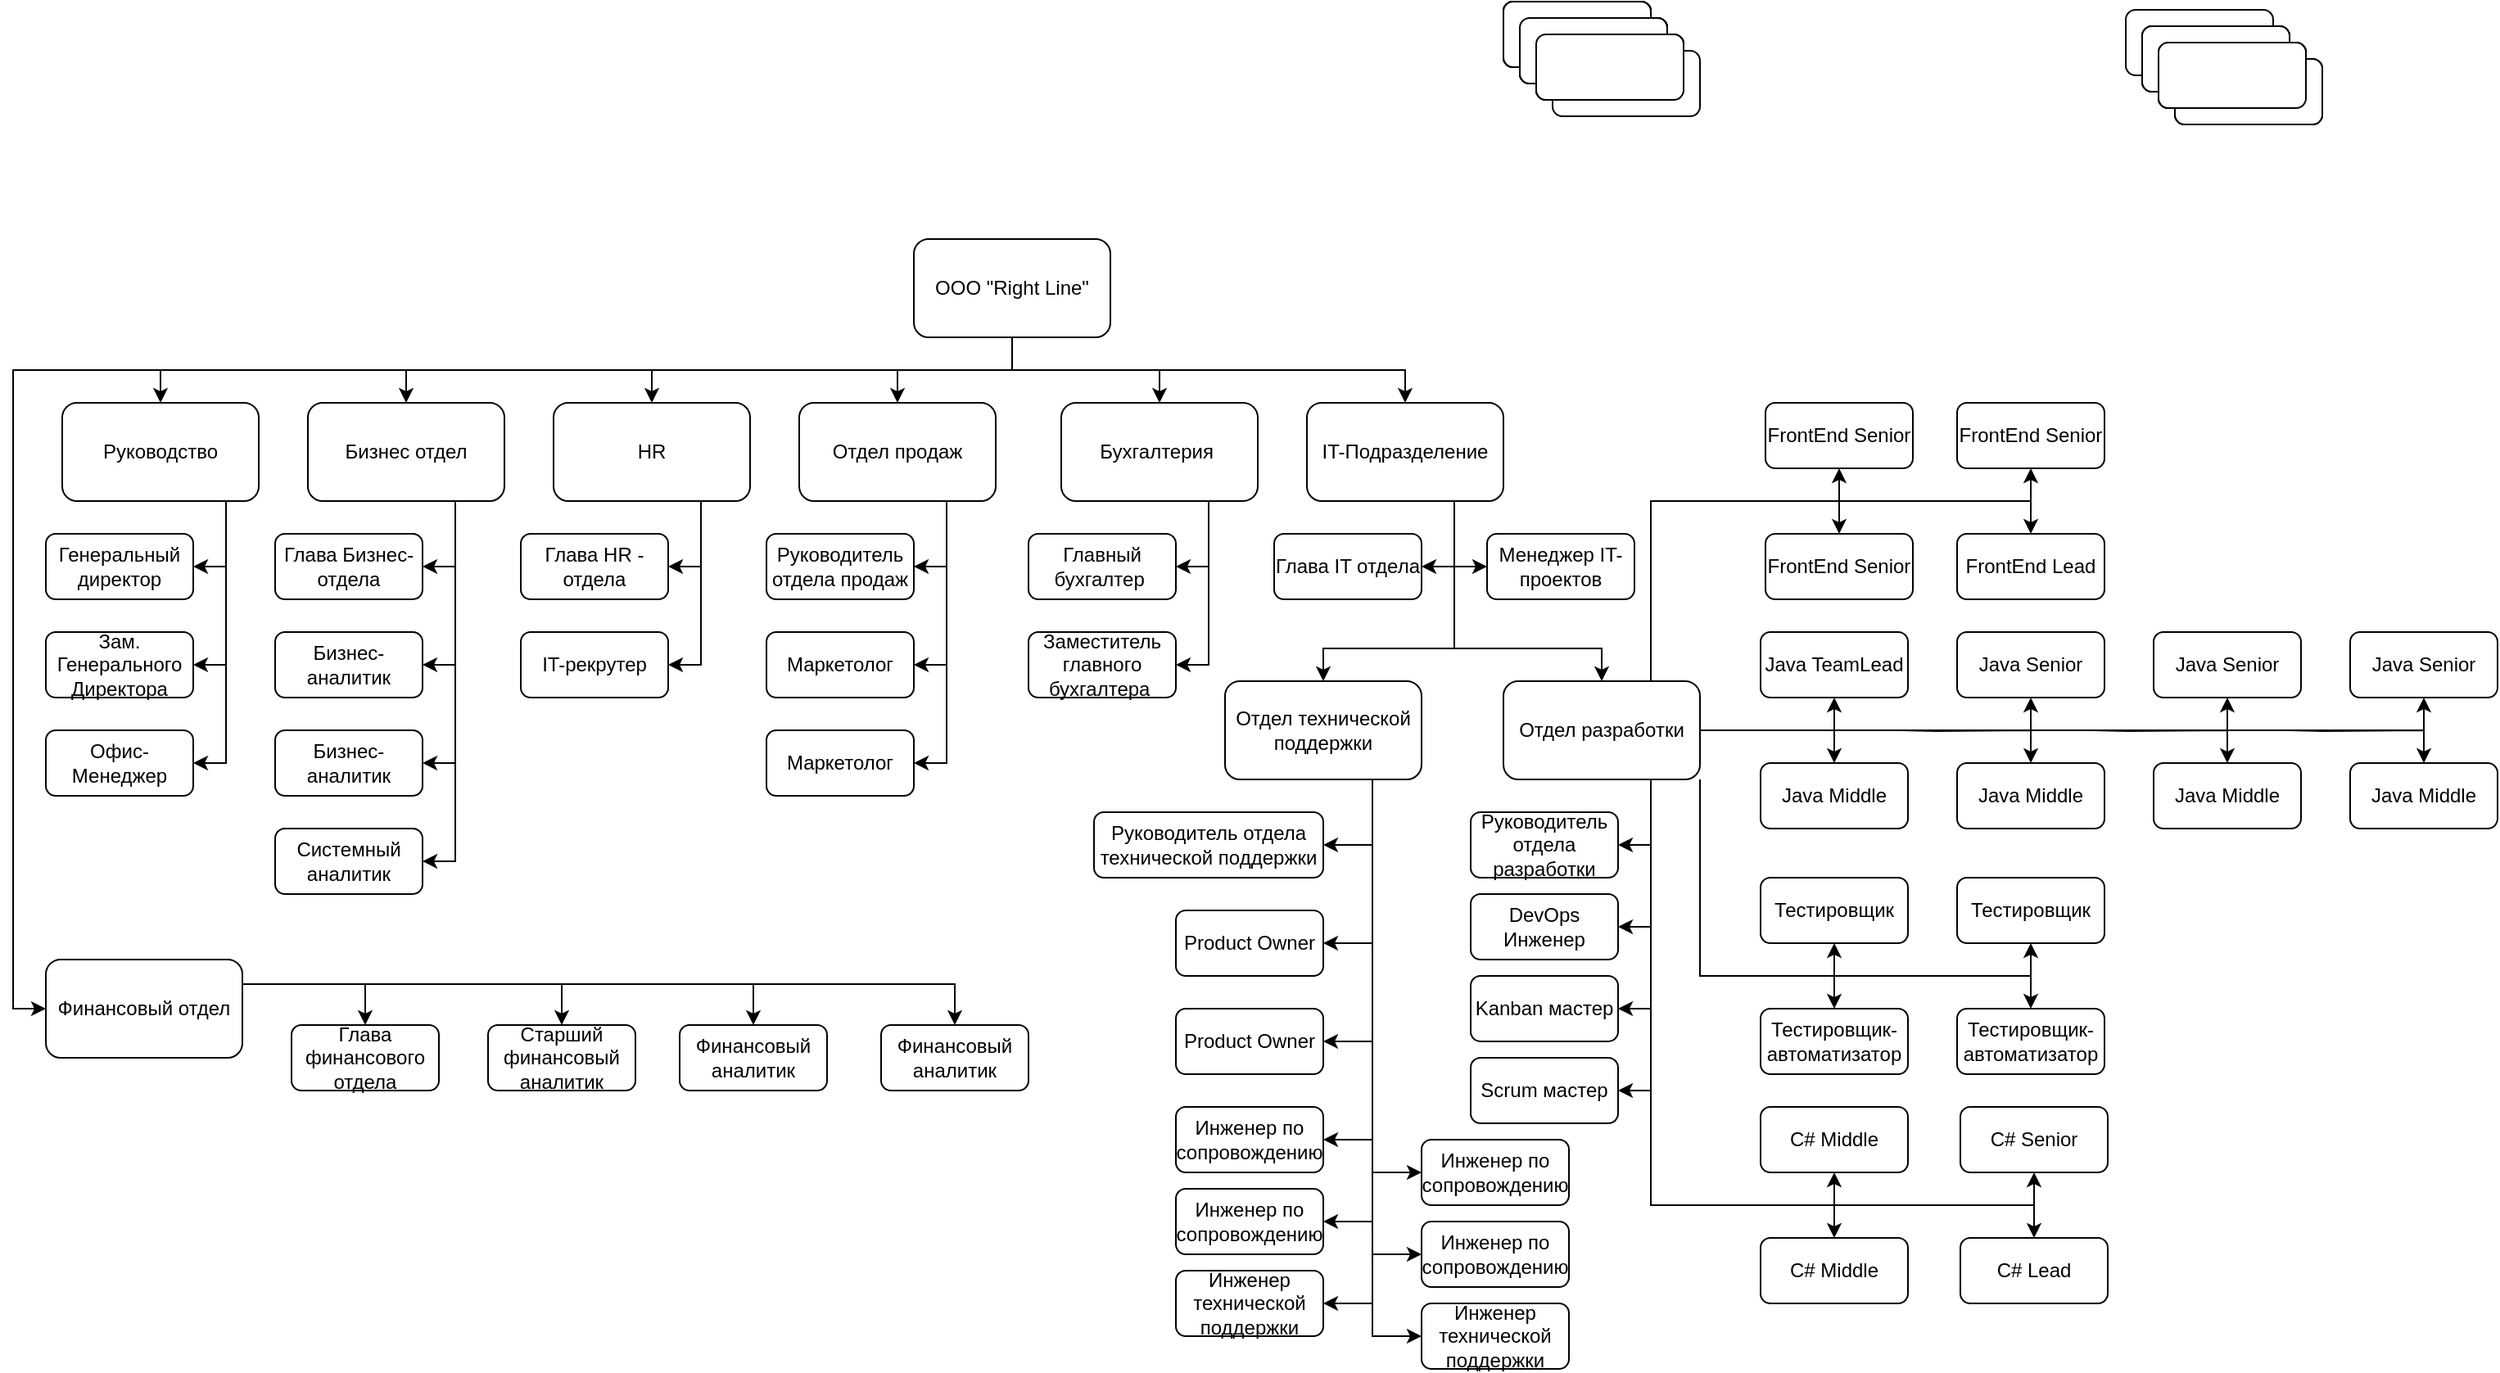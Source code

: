 <mxfile version="20.3.6" type="github">
  <diagram id="C5RBs43oDa-KdzZeNtuy" name="Page-1">
    <mxGraphModel dx="2439" dy="948" grid="1" gridSize="10" guides="1" tooltips="1" connect="1" arrows="1" fold="1" page="1" pageScale="1" pageWidth="827" pageHeight="1169" math="0" shadow="0">
      <root>
        <mxCell id="WIyWlLk6GJQsqaUBKTNV-0" />
        <mxCell id="WIyWlLk6GJQsqaUBKTNV-1" parent="WIyWlLk6GJQsqaUBKTNV-0" />
        <mxCell id="u75Pf4AWQshY10QyFS7X-2" style="edgeStyle=orthogonalEdgeStyle;rounded=0;orthogonalLoop=1;jettySize=auto;html=1;exitX=0.5;exitY=1;exitDx=0;exitDy=0;entryX=0.5;entryY=0;entryDx=0;entryDy=0;" edge="1" parent="WIyWlLk6GJQsqaUBKTNV-1" source="u75Pf4AWQshY10QyFS7X-0" target="u75Pf4AWQshY10QyFS7X-1">
          <mxGeometry relative="1" as="geometry" />
        </mxCell>
        <mxCell id="u75Pf4AWQshY10QyFS7X-8" style="edgeStyle=orthogonalEdgeStyle;rounded=0;orthogonalLoop=1;jettySize=auto;html=1;exitX=0.5;exitY=1;exitDx=0;exitDy=0;entryX=0.5;entryY=0;entryDx=0;entryDy=0;" edge="1" parent="WIyWlLk6GJQsqaUBKTNV-1" source="u75Pf4AWQshY10QyFS7X-0" target="u75Pf4AWQshY10QyFS7X-7">
          <mxGeometry relative="1" as="geometry" />
        </mxCell>
        <mxCell id="u75Pf4AWQshY10QyFS7X-28" style="edgeStyle=orthogonalEdgeStyle;rounded=0;orthogonalLoop=1;jettySize=auto;html=1;exitX=0.5;exitY=1;exitDx=0;exitDy=0;entryX=0.5;entryY=0;entryDx=0;entryDy=0;" edge="1" parent="WIyWlLk6GJQsqaUBKTNV-1" source="u75Pf4AWQshY10QyFS7X-0" target="u75Pf4AWQshY10QyFS7X-27">
          <mxGeometry relative="1" as="geometry" />
        </mxCell>
        <mxCell id="u75Pf4AWQshY10QyFS7X-121" style="edgeStyle=orthogonalEdgeStyle;rounded=0;orthogonalLoop=1;jettySize=auto;html=1;exitX=0.5;exitY=1;exitDx=0;exitDy=0;entryX=0.5;entryY=0;entryDx=0;entryDy=0;" edge="1" parent="WIyWlLk6GJQsqaUBKTNV-1" source="u75Pf4AWQshY10QyFS7X-0" target="u75Pf4AWQshY10QyFS7X-120">
          <mxGeometry relative="1" as="geometry" />
        </mxCell>
        <mxCell id="u75Pf4AWQshY10QyFS7X-134" style="edgeStyle=orthogonalEdgeStyle;rounded=0;orthogonalLoop=1;jettySize=auto;html=1;exitX=0.5;exitY=1;exitDx=0;exitDy=0;entryX=0.5;entryY=0;entryDx=0;entryDy=0;" edge="1" parent="WIyWlLk6GJQsqaUBKTNV-1" source="u75Pf4AWQshY10QyFS7X-0" target="u75Pf4AWQshY10QyFS7X-133">
          <mxGeometry relative="1" as="geometry" />
        </mxCell>
        <mxCell id="u75Pf4AWQshY10QyFS7X-140" style="edgeStyle=orthogonalEdgeStyle;rounded=0;orthogonalLoop=1;jettySize=auto;html=1;exitX=0.5;exitY=1;exitDx=0;exitDy=0;entryX=0.5;entryY=0;entryDx=0;entryDy=0;" edge="1" parent="WIyWlLk6GJQsqaUBKTNV-1" source="u75Pf4AWQshY10QyFS7X-0" target="u75Pf4AWQshY10QyFS7X-31">
          <mxGeometry relative="1" as="geometry" />
        </mxCell>
        <mxCell id="u75Pf4AWQshY10QyFS7X-155" style="edgeStyle=orthogonalEdgeStyle;rounded=0;orthogonalLoop=1;jettySize=auto;html=1;exitX=0.5;exitY=1;exitDx=0;exitDy=0;entryX=0;entryY=0.5;entryDx=0;entryDy=0;" edge="1" parent="WIyWlLk6GJQsqaUBKTNV-1" source="u75Pf4AWQshY10QyFS7X-0" target="u75Pf4AWQshY10QyFS7X-154">
          <mxGeometry relative="1" as="geometry">
            <Array as="points">
              <mxPoint x="-210" y="230" />
              <mxPoint x="-820" y="230" />
              <mxPoint x="-820" y="620" />
            </Array>
          </mxGeometry>
        </mxCell>
        <mxCell id="u75Pf4AWQshY10QyFS7X-0" value="ООО &quot;Right Line&quot;" style="rounded=1;whiteSpace=wrap;html=1;" vertex="1" parent="WIyWlLk6GJQsqaUBKTNV-1">
          <mxGeometry x="-270" y="150" width="120" height="60" as="geometry" />
        </mxCell>
        <mxCell id="u75Pf4AWQshY10QyFS7X-5" style="edgeStyle=orthogonalEdgeStyle;rounded=0;orthogonalLoop=1;jettySize=auto;html=1;exitX=0.75;exitY=1;exitDx=0;exitDy=0;entryX=1;entryY=0.5;entryDx=0;entryDy=0;" edge="1" parent="WIyWlLk6GJQsqaUBKTNV-1" source="u75Pf4AWQshY10QyFS7X-1" target="u75Pf4AWQshY10QyFS7X-3">
          <mxGeometry relative="1" as="geometry">
            <Array as="points">
              <mxPoint x="-690" y="310" />
              <mxPoint x="-690" y="350" />
            </Array>
          </mxGeometry>
        </mxCell>
        <mxCell id="u75Pf4AWQshY10QyFS7X-6" style="edgeStyle=orthogonalEdgeStyle;rounded=0;orthogonalLoop=1;jettySize=auto;html=1;exitX=0.75;exitY=1;exitDx=0;exitDy=0;entryX=1;entryY=0.5;entryDx=0;entryDy=0;" edge="1" parent="WIyWlLk6GJQsqaUBKTNV-1" source="u75Pf4AWQshY10QyFS7X-1" target="u75Pf4AWQshY10QyFS7X-4">
          <mxGeometry relative="1" as="geometry">
            <Array as="points">
              <mxPoint x="-690" y="310" />
              <mxPoint x="-690" y="410" />
            </Array>
          </mxGeometry>
        </mxCell>
        <mxCell id="u75Pf4AWQshY10QyFS7X-64" style="edgeStyle=orthogonalEdgeStyle;rounded=0;orthogonalLoop=1;jettySize=auto;html=1;exitX=0.75;exitY=1;exitDx=0;exitDy=0;entryX=1;entryY=0.5;entryDx=0;entryDy=0;" edge="1" parent="WIyWlLk6GJQsqaUBKTNV-1" source="u75Pf4AWQshY10QyFS7X-1" target="u75Pf4AWQshY10QyFS7X-43">
          <mxGeometry relative="1" as="geometry">
            <Array as="points">
              <mxPoint x="-690" y="310" />
              <mxPoint x="-690" y="470" />
            </Array>
          </mxGeometry>
        </mxCell>
        <mxCell id="u75Pf4AWQshY10QyFS7X-1" value="Руководство" style="rounded=1;whiteSpace=wrap;html=1;" vertex="1" parent="WIyWlLk6GJQsqaUBKTNV-1">
          <mxGeometry x="-790" y="250" width="120" height="60" as="geometry" />
        </mxCell>
        <mxCell id="u75Pf4AWQshY10QyFS7X-3" value="Генеральный директор" style="rounded=1;whiteSpace=wrap;html=1;" vertex="1" parent="WIyWlLk6GJQsqaUBKTNV-1">
          <mxGeometry x="-800" y="330" width="90" height="40" as="geometry" />
        </mxCell>
        <mxCell id="u75Pf4AWQshY10QyFS7X-4" value="Зам. Генерального Директора" style="rounded=1;whiteSpace=wrap;html=1;" vertex="1" parent="WIyWlLk6GJQsqaUBKTNV-1">
          <mxGeometry x="-800" y="390" width="90" height="40" as="geometry" />
        </mxCell>
        <mxCell id="u75Pf4AWQshY10QyFS7X-23" style="edgeStyle=orthogonalEdgeStyle;rounded=0;orthogonalLoop=1;jettySize=auto;html=1;exitX=0.75;exitY=1;exitDx=0;exitDy=0;entryX=1;entryY=0.5;entryDx=0;entryDy=0;" edge="1" parent="WIyWlLk6GJQsqaUBKTNV-1" source="u75Pf4AWQshY10QyFS7X-7" target="u75Pf4AWQshY10QyFS7X-19">
          <mxGeometry relative="1" as="geometry" />
        </mxCell>
        <mxCell id="u75Pf4AWQshY10QyFS7X-24" style="edgeStyle=orthogonalEdgeStyle;rounded=0;orthogonalLoop=1;jettySize=auto;html=1;exitX=0.75;exitY=1;exitDx=0;exitDy=0;entryX=1;entryY=0.5;entryDx=0;entryDy=0;" edge="1" parent="WIyWlLk6GJQsqaUBKTNV-1" source="u75Pf4AWQshY10QyFS7X-7" target="u75Pf4AWQshY10QyFS7X-18">
          <mxGeometry relative="1" as="geometry" />
        </mxCell>
        <mxCell id="u75Pf4AWQshY10QyFS7X-25" style="edgeStyle=orthogonalEdgeStyle;rounded=0;orthogonalLoop=1;jettySize=auto;html=1;exitX=0.75;exitY=1;exitDx=0;exitDy=0;entryX=1;entryY=0.5;entryDx=0;entryDy=0;" edge="1" parent="WIyWlLk6GJQsqaUBKTNV-1" source="u75Pf4AWQshY10QyFS7X-7" target="u75Pf4AWQshY10QyFS7X-22">
          <mxGeometry relative="1" as="geometry" />
        </mxCell>
        <mxCell id="u75Pf4AWQshY10QyFS7X-26" style="edgeStyle=orthogonalEdgeStyle;rounded=0;orthogonalLoop=1;jettySize=auto;html=1;exitX=0.75;exitY=1;exitDx=0;exitDy=0;entryX=1;entryY=0.5;entryDx=0;entryDy=0;" edge="1" parent="WIyWlLk6GJQsqaUBKTNV-1" source="u75Pf4AWQshY10QyFS7X-7" target="u75Pf4AWQshY10QyFS7X-21">
          <mxGeometry relative="1" as="geometry" />
        </mxCell>
        <mxCell id="u75Pf4AWQshY10QyFS7X-7" value="Бизнес отдел" style="rounded=1;whiteSpace=wrap;html=1;" vertex="1" parent="WIyWlLk6GJQsqaUBKTNV-1">
          <mxGeometry x="-640" y="250" width="120" height="60" as="geometry" />
        </mxCell>
        <mxCell id="u75Pf4AWQshY10QyFS7X-9" value="" style="rounded=1;whiteSpace=wrap;html=1;" vertex="1" parent="WIyWlLk6GJQsqaUBKTNV-1">
          <mxGeometry x="470" y="10" width="90" height="40" as="geometry" />
        </mxCell>
        <mxCell id="u75Pf4AWQshY10QyFS7X-10" value="" style="rounded=1;whiteSpace=wrap;html=1;" vertex="1" parent="WIyWlLk6GJQsqaUBKTNV-1">
          <mxGeometry x="480" y="20" width="90" height="40" as="geometry" />
        </mxCell>
        <mxCell id="u75Pf4AWQshY10QyFS7X-11" value="" style="rounded=1;whiteSpace=wrap;html=1;" vertex="1" parent="WIyWlLk6GJQsqaUBKTNV-1">
          <mxGeometry x="490" y="30" width="90" height="40" as="geometry" />
        </mxCell>
        <mxCell id="u75Pf4AWQshY10QyFS7X-12" value="" style="rounded=1;whiteSpace=wrap;html=1;" vertex="1" parent="WIyWlLk6GJQsqaUBKTNV-1">
          <mxGeometry x="500" y="40" width="90" height="40" as="geometry" />
        </mxCell>
        <mxCell id="u75Pf4AWQshY10QyFS7X-13" value="" style="rounded=1;whiteSpace=wrap;html=1;" vertex="1" parent="WIyWlLk6GJQsqaUBKTNV-1">
          <mxGeometry x="90" y="5" width="90" height="40" as="geometry" />
        </mxCell>
        <mxCell id="u75Pf4AWQshY10QyFS7X-14" value="DevOps Инженер" style="rounded=1;whiteSpace=wrap;html=1;" vertex="1" parent="WIyWlLk6GJQsqaUBKTNV-1">
          <mxGeometry x="70" y="550" width="90" height="40" as="geometry" />
        </mxCell>
        <mxCell id="u75Pf4AWQshY10QyFS7X-15" value="Глава IT отдела" style="rounded=1;whiteSpace=wrap;html=1;" vertex="1" parent="WIyWlLk6GJQsqaUBKTNV-1">
          <mxGeometry x="-50" y="330" width="90" height="40" as="geometry" />
        </mxCell>
        <mxCell id="u75Pf4AWQshY10QyFS7X-16" value="IT-рекрутер" style="rounded=1;whiteSpace=wrap;html=1;" vertex="1" parent="WIyWlLk6GJQsqaUBKTNV-1">
          <mxGeometry x="-510" y="390" width="90" height="40" as="geometry" />
        </mxCell>
        <mxCell id="u75Pf4AWQshY10QyFS7X-17" value="Глава HR - отдела" style="rounded=1;whiteSpace=wrap;html=1;" vertex="1" parent="WIyWlLk6GJQsqaUBKTNV-1">
          <mxGeometry x="-510" y="330" width="90" height="40" as="geometry" />
        </mxCell>
        <mxCell id="u75Pf4AWQshY10QyFS7X-18" value="Бизнес-аналитик&lt;span style=&quot;color: rgba(0, 0, 0, 0); font-family: monospace; font-size: 0px; text-align: start;&quot;&gt;%3CmxGraphModel%3E%3Croot%3E%3CmxCell%20id%3D%220%22%2F%3E%3CmxCell%20id%3D%221%22%20parent%3D%220%22%2F%3E%3CmxCell%20id%3D%222%22%20value%3D%22%22%20style%3D%22rounded%3D1%3BwhiteSpace%3Dwrap%3Bhtml%3D1%3B%22%20vertex%3D%221%22%20parent%3D%221%22%3E%3CmxGeometry%20x%3D%2210%22%20y%3D%22410%22%20width%3D%2290%22%20height%3D%2240%22%20as%3D%22geometry%22%2F%3E%3C%2FmxCell%3E%3C%2Froot%3E%3C%2FmxGraphModel%3E&lt;/span&gt;" style="rounded=1;whiteSpace=wrap;html=1;" vertex="1" parent="WIyWlLk6GJQsqaUBKTNV-1">
          <mxGeometry x="-660" y="390" width="90" height="40" as="geometry" />
        </mxCell>
        <mxCell id="u75Pf4AWQshY10QyFS7X-19" value="Глава Бизнес-отдела" style="rounded=1;whiteSpace=wrap;html=1;" vertex="1" parent="WIyWlLk6GJQsqaUBKTNV-1">
          <mxGeometry x="-660" y="330" width="90" height="40" as="geometry" />
        </mxCell>
        <mxCell id="u75Pf4AWQshY10QyFS7X-21" value="Системный аналитик" style="rounded=1;whiteSpace=wrap;html=1;" vertex="1" parent="WIyWlLk6GJQsqaUBKTNV-1">
          <mxGeometry x="-660" y="510" width="90" height="40" as="geometry" />
        </mxCell>
        <mxCell id="u75Pf4AWQshY10QyFS7X-22" value="Бизнес-аналитик&lt;span style=&quot;color: rgba(0, 0, 0, 0); font-family: monospace; font-size: 0px; text-align: start;&quot;&gt;%3CmxGraphModel%3E%3Croot%3E%3CmxCell%20id%3D%220%22%2F%3E%3CmxCell%20id%3D%221%22%20parent%3D%220%22%2F%3E%3CmxCell%20id%3D%222%22%20value%3D%22%22%20style%3D%22rounded%3D1%3BwhiteSpace%3Dwrap%3Bhtml%3D1%3B%22%20vertex%3D%221%22%20parent%3D%221%22%3E%3CmxGeometry%20x%3D%2210%22%20y%3D%22410%22%20width%3D%2290%22%20height%3D%2240%22%20as%3D%22geometry%22%2F%3E%3C%2FmxCell%3E%3C%2Froot%3E%3C%2FmxGraphModel%3E&lt;/span&gt;" style="rounded=1;whiteSpace=wrap;html=1;" vertex="1" parent="WIyWlLk6GJQsqaUBKTNV-1">
          <mxGeometry x="-660" y="450" width="90" height="40" as="geometry" />
        </mxCell>
        <mxCell id="u75Pf4AWQshY10QyFS7X-29" style="edgeStyle=orthogonalEdgeStyle;rounded=0;orthogonalLoop=1;jettySize=auto;html=1;exitX=0.75;exitY=1;exitDx=0;exitDy=0;entryX=1;entryY=0.5;entryDx=0;entryDy=0;" edge="1" parent="WIyWlLk6GJQsqaUBKTNV-1" source="u75Pf4AWQshY10QyFS7X-27" target="u75Pf4AWQshY10QyFS7X-17">
          <mxGeometry relative="1" as="geometry" />
        </mxCell>
        <mxCell id="u75Pf4AWQshY10QyFS7X-30" style="edgeStyle=orthogonalEdgeStyle;rounded=0;orthogonalLoop=1;jettySize=auto;html=1;exitX=0.75;exitY=1;exitDx=0;exitDy=0;entryX=1;entryY=0.5;entryDx=0;entryDy=0;" edge="1" parent="WIyWlLk6GJQsqaUBKTNV-1" source="u75Pf4AWQshY10QyFS7X-27" target="u75Pf4AWQshY10QyFS7X-16">
          <mxGeometry relative="1" as="geometry" />
        </mxCell>
        <mxCell id="u75Pf4AWQshY10QyFS7X-27" value="HR" style="rounded=1;whiteSpace=wrap;html=1;" vertex="1" parent="WIyWlLk6GJQsqaUBKTNV-1">
          <mxGeometry x="-490" y="250" width="120" height="60" as="geometry" />
        </mxCell>
        <mxCell id="u75Pf4AWQshY10QyFS7X-33" style="edgeStyle=orthogonalEdgeStyle;rounded=0;orthogonalLoop=1;jettySize=auto;html=1;exitX=0.75;exitY=1;exitDx=0;exitDy=0;entryX=1;entryY=0.5;entryDx=0;entryDy=0;" edge="1" parent="WIyWlLk6GJQsqaUBKTNV-1" source="u75Pf4AWQshY10QyFS7X-31" target="u75Pf4AWQshY10QyFS7X-15">
          <mxGeometry relative="1" as="geometry" />
        </mxCell>
        <mxCell id="u75Pf4AWQshY10QyFS7X-34" style="edgeStyle=orthogonalEdgeStyle;rounded=0;orthogonalLoop=1;jettySize=auto;html=1;exitX=0.75;exitY=1;exitDx=0;exitDy=0;entryX=0.5;entryY=0;entryDx=0;entryDy=0;" edge="1" parent="WIyWlLk6GJQsqaUBKTNV-1" source="u75Pf4AWQshY10QyFS7X-31" target="u75Pf4AWQshY10QyFS7X-32">
          <mxGeometry relative="1" as="geometry">
            <Array as="points">
              <mxPoint x="60" y="400" />
              <mxPoint x="-20" y="400" />
            </Array>
          </mxGeometry>
        </mxCell>
        <mxCell id="u75Pf4AWQshY10QyFS7X-37" style="edgeStyle=orthogonalEdgeStyle;rounded=0;orthogonalLoop=1;jettySize=auto;html=1;exitX=0.75;exitY=1;exitDx=0;exitDy=0;entryX=0.5;entryY=0;entryDx=0;entryDy=0;" edge="1" parent="WIyWlLk6GJQsqaUBKTNV-1" source="u75Pf4AWQshY10QyFS7X-31" target="u75Pf4AWQshY10QyFS7X-36">
          <mxGeometry relative="1" as="geometry">
            <Array as="points">
              <mxPoint x="60" y="400" />
              <mxPoint x="150" y="400" />
            </Array>
          </mxGeometry>
        </mxCell>
        <mxCell id="u75Pf4AWQshY10QyFS7X-152" style="edgeStyle=orthogonalEdgeStyle;rounded=0;orthogonalLoop=1;jettySize=auto;html=1;exitX=0.75;exitY=1;exitDx=0;exitDy=0;entryX=0;entryY=0.5;entryDx=0;entryDy=0;" edge="1" parent="WIyWlLk6GJQsqaUBKTNV-1" source="u75Pf4AWQshY10QyFS7X-31" target="u75Pf4AWQshY10QyFS7X-95">
          <mxGeometry relative="1" as="geometry" />
        </mxCell>
        <mxCell id="u75Pf4AWQshY10QyFS7X-31" value="IT-Подразделение" style="rounded=1;whiteSpace=wrap;html=1;" vertex="1" parent="WIyWlLk6GJQsqaUBKTNV-1">
          <mxGeometry x="-30" y="250" width="120" height="60" as="geometry" />
        </mxCell>
        <mxCell id="u75Pf4AWQshY10QyFS7X-63" style="edgeStyle=orthogonalEdgeStyle;rounded=0;orthogonalLoop=1;jettySize=auto;html=1;exitX=0.75;exitY=1;exitDx=0;exitDy=0;entryX=1;entryY=0.5;entryDx=0;entryDy=0;" edge="1" parent="WIyWlLk6GJQsqaUBKTNV-1" source="u75Pf4AWQshY10QyFS7X-32" target="u75Pf4AWQshY10QyFS7X-44">
          <mxGeometry relative="1" as="geometry" />
        </mxCell>
        <mxCell id="u75Pf4AWQshY10QyFS7X-102" style="edgeStyle=orthogonalEdgeStyle;rounded=0;orthogonalLoop=1;jettySize=auto;html=1;exitX=0.75;exitY=1;exitDx=0;exitDy=0;entryX=1;entryY=0.5;entryDx=0;entryDy=0;" edge="1" parent="WIyWlLk6GJQsqaUBKTNV-1" source="u75Pf4AWQshY10QyFS7X-32" target="u75Pf4AWQshY10QyFS7X-101">
          <mxGeometry relative="1" as="geometry" />
        </mxCell>
        <mxCell id="u75Pf4AWQshY10QyFS7X-103" style="edgeStyle=orthogonalEdgeStyle;rounded=0;orthogonalLoop=1;jettySize=auto;html=1;exitX=0.75;exitY=1;exitDx=0;exitDy=0;entryX=1;entryY=0.5;entryDx=0;entryDy=0;" edge="1" parent="WIyWlLk6GJQsqaUBKTNV-1" source="u75Pf4AWQshY10QyFS7X-32" target="u75Pf4AWQshY10QyFS7X-100">
          <mxGeometry relative="1" as="geometry" />
        </mxCell>
        <mxCell id="u75Pf4AWQshY10QyFS7X-104" style="edgeStyle=orthogonalEdgeStyle;rounded=0;orthogonalLoop=1;jettySize=auto;html=1;exitX=0.75;exitY=1;exitDx=0;exitDy=0;entryX=1;entryY=0.5;entryDx=0;entryDy=0;" edge="1" parent="WIyWlLk6GJQsqaUBKTNV-1" source="u75Pf4AWQshY10QyFS7X-32" target="u75Pf4AWQshY10QyFS7X-99">
          <mxGeometry relative="1" as="geometry" />
        </mxCell>
        <mxCell id="u75Pf4AWQshY10QyFS7X-115" style="edgeStyle=orthogonalEdgeStyle;rounded=0;orthogonalLoop=1;jettySize=auto;html=1;exitX=0.75;exitY=1;exitDx=0;exitDy=0;entryX=1;entryY=0.5;entryDx=0;entryDy=0;" edge="1" parent="WIyWlLk6GJQsqaUBKTNV-1" source="u75Pf4AWQshY10QyFS7X-32" target="u75Pf4AWQshY10QyFS7X-114">
          <mxGeometry relative="1" as="geometry" />
        </mxCell>
        <mxCell id="u75Pf4AWQshY10QyFS7X-118" style="edgeStyle=orthogonalEdgeStyle;rounded=0;orthogonalLoop=1;jettySize=auto;html=1;exitX=0.75;exitY=1;exitDx=0;exitDy=0;entryX=0;entryY=0.5;entryDx=0;entryDy=0;" edge="1" parent="WIyWlLk6GJQsqaUBKTNV-1" source="u75Pf4AWQshY10QyFS7X-32" target="u75Pf4AWQshY10QyFS7X-116">
          <mxGeometry relative="1" as="geometry" />
        </mxCell>
        <mxCell id="u75Pf4AWQshY10QyFS7X-119" style="edgeStyle=orthogonalEdgeStyle;rounded=0;orthogonalLoop=1;jettySize=auto;html=1;exitX=0.75;exitY=1;exitDx=0;exitDy=0;entryX=0;entryY=0.5;entryDx=0;entryDy=0;" edge="1" parent="WIyWlLk6GJQsqaUBKTNV-1" source="u75Pf4AWQshY10QyFS7X-32" target="u75Pf4AWQshY10QyFS7X-117">
          <mxGeometry relative="1" as="geometry" />
        </mxCell>
        <mxCell id="u75Pf4AWQshY10QyFS7X-164" style="edgeStyle=orthogonalEdgeStyle;rounded=0;orthogonalLoop=1;jettySize=auto;html=1;exitX=0.75;exitY=1;exitDx=0;exitDy=0;entryX=1;entryY=0.5;entryDx=0;entryDy=0;" edge="1" parent="WIyWlLk6GJQsqaUBKTNV-1" source="u75Pf4AWQshY10QyFS7X-32" target="u75Pf4AWQshY10QyFS7X-162">
          <mxGeometry relative="1" as="geometry" />
        </mxCell>
        <mxCell id="u75Pf4AWQshY10QyFS7X-165" style="edgeStyle=orthogonalEdgeStyle;rounded=0;orthogonalLoop=1;jettySize=auto;html=1;exitX=0.75;exitY=1;exitDx=0;exitDy=0;entryX=0;entryY=0.5;entryDx=0;entryDy=0;" edge="1" parent="WIyWlLk6GJQsqaUBKTNV-1" source="u75Pf4AWQshY10QyFS7X-32" target="u75Pf4AWQshY10QyFS7X-163">
          <mxGeometry relative="1" as="geometry" />
        </mxCell>
        <mxCell id="u75Pf4AWQshY10QyFS7X-32" value="Отдел технической поддержки" style="rounded=1;whiteSpace=wrap;html=1;" vertex="1" parent="WIyWlLk6GJQsqaUBKTNV-1">
          <mxGeometry x="-80" y="420" width="120" height="60" as="geometry" />
        </mxCell>
        <mxCell id="u75Pf4AWQshY10QyFS7X-38" style="edgeStyle=orthogonalEdgeStyle;rounded=0;orthogonalLoop=1;jettySize=auto;html=1;exitX=0.75;exitY=1;exitDx=0;exitDy=0;entryX=1;entryY=0.5;entryDx=0;entryDy=0;" edge="1" parent="WIyWlLk6GJQsqaUBKTNV-1" source="u75Pf4AWQshY10QyFS7X-36" target="u75Pf4AWQshY10QyFS7X-14">
          <mxGeometry relative="1" as="geometry" />
        </mxCell>
        <mxCell id="u75Pf4AWQshY10QyFS7X-51" style="edgeStyle=orthogonalEdgeStyle;rounded=0;orthogonalLoop=1;jettySize=auto;html=1;exitX=1;exitY=0.5;exitDx=0;exitDy=0;entryX=0.5;entryY=1;entryDx=0;entryDy=0;" edge="1" parent="WIyWlLk6GJQsqaUBKTNV-1" source="u75Pf4AWQshY10QyFS7X-36" target="u75Pf4AWQshY10QyFS7X-48">
          <mxGeometry relative="1" as="geometry">
            <Array as="points">
              <mxPoint x="292" y="450" />
            </Array>
          </mxGeometry>
        </mxCell>
        <mxCell id="u75Pf4AWQshY10QyFS7X-52" style="edgeStyle=orthogonalEdgeStyle;rounded=0;orthogonalLoop=1;jettySize=auto;html=1;exitX=1;exitY=0.5;exitDx=0;exitDy=0;entryX=0.5;entryY=1;entryDx=0;entryDy=0;" edge="1" parent="WIyWlLk6GJQsqaUBKTNV-1" source="u75Pf4AWQshY10QyFS7X-36" target="u75Pf4AWQshY10QyFS7X-47">
          <mxGeometry relative="1" as="geometry" />
        </mxCell>
        <mxCell id="u75Pf4AWQshY10QyFS7X-53" style="edgeStyle=orthogonalEdgeStyle;rounded=0;orthogonalLoop=1;jettySize=auto;html=1;exitX=1;exitY=0.5;exitDx=0;exitDy=0;entryX=0.5;entryY=1;entryDx=0;entryDy=0;" edge="1" parent="WIyWlLk6GJQsqaUBKTNV-1" source="u75Pf4AWQshY10QyFS7X-36" target="u75Pf4AWQshY10QyFS7X-49">
          <mxGeometry relative="1" as="geometry" />
        </mxCell>
        <mxCell id="u75Pf4AWQshY10QyFS7X-54" style="edgeStyle=orthogonalEdgeStyle;rounded=0;orthogonalLoop=1;jettySize=auto;html=1;exitX=1;exitY=0.5;exitDx=0;exitDy=0;entryX=0.5;entryY=1;entryDx=0;entryDy=0;" edge="1" parent="WIyWlLk6GJQsqaUBKTNV-1" source="u75Pf4AWQshY10QyFS7X-36" target="u75Pf4AWQshY10QyFS7X-50">
          <mxGeometry relative="1" as="geometry" />
        </mxCell>
        <mxCell id="u75Pf4AWQshY10QyFS7X-55" style="edgeStyle=orthogonalEdgeStyle;rounded=0;orthogonalLoop=1;jettySize=auto;html=1;exitX=1;exitY=0.5;exitDx=0;exitDy=0;entryX=0.5;entryY=0;entryDx=0;entryDy=0;" edge="1" parent="WIyWlLk6GJQsqaUBKTNV-1" source="u75Pf4AWQshY10QyFS7X-36" target="u75Pf4AWQshY10QyFS7X-46">
          <mxGeometry relative="1" as="geometry" />
        </mxCell>
        <mxCell id="u75Pf4AWQshY10QyFS7X-62" style="edgeStyle=orthogonalEdgeStyle;rounded=0;orthogonalLoop=1;jettySize=auto;html=1;exitX=0.75;exitY=1;exitDx=0;exitDy=0;entryX=1;entryY=0.5;entryDx=0;entryDy=0;" edge="1" parent="WIyWlLk6GJQsqaUBKTNV-1" source="u75Pf4AWQshY10QyFS7X-36" target="u75Pf4AWQshY10QyFS7X-45">
          <mxGeometry relative="1" as="geometry" />
        </mxCell>
        <mxCell id="u75Pf4AWQshY10QyFS7X-124" style="edgeStyle=orthogonalEdgeStyle;rounded=0;orthogonalLoop=1;jettySize=auto;html=1;exitX=1;exitY=1;exitDx=0;exitDy=0;entryX=0.5;entryY=1;entryDx=0;entryDy=0;" edge="1" parent="WIyWlLk6GJQsqaUBKTNV-1" source="u75Pf4AWQshY10QyFS7X-36" target="u75Pf4AWQshY10QyFS7X-98">
          <mxGeometry relative="1" as="geometry" />
        </mxCell>
        <mxCell id="u75Pf4AWQshY10QyFS7X-128" style="edgeStyle=orthogonalEdgeStyle;rounded=0;orthogonalLoop=1;jettySize=auto;html=1;exitX=1;exitY=1;exitDx=0;exitDy=0;entryX=0.5;entryY=1;entryDx=0;entryDy=0;" edge="1" parent="WIyWlLk6GJQsqaUBKTNV-1" source="u75Pf4AWQshY10QyFS7X-36" target="u75Pf4AWQshY10QyFS7X-125">
          <mxGeometry relative="1" as="geometry" />
        </mxCell>
        <mxCell id="u75Pf4AWQshY10QyFS7X-144" style="edgeStyle=orthogonalEdgeStyle;rounded=0;orthogonalLoop=1;jettySize=auto;html=1;exitX=0.75;exitY=0;exitDx=0;exitDy=0;entryX=0.5;entryY=0;entryDx=0;entryDy=0;" edge="1" parent="WIyWlLk6GJQsqaUBKTNV-1" source="u75Pf4AWQshY10QyFS7X-36" target="u75Pf4AWQshY10QyFS7X-96">
          <mxGeometry relative="1" as="geometry" />
        </mxCell>
        <mxCell id="u75Pf4AWQshY10QyFS7X-145" style="edgeStyle=orthogonalEdgeStyle;rounded=0;orthogonalLoop=1;jettySize=auto;html=1;exitX=0.75;exitY=0;exitDx=0;exitDy=0;entryX=0.5;entryY=1;entryDx=0;entryDy=0;" edge="1" parent="WIyWlLk6GJQsqaUBKTNV-1" source="u75Pf4AWQshY10QyFS7X-36" target="u75Pf4AWQshY10QyFS7X-141">
          <mxGeometry relative="1" as="geometry">
            <Array as="points">
              <mxPoint x="180" y="310" />
              <mxPoint x="295" y="310" />
            </Array>
          </mxGeometry>
        </mxCell>
        <mxCell id="u75Pf4AWQshY10QyFS7X-146" style="edgeStyle=orthogonalEdgeStyle;rounded=0;orthogonalLoop=1;jettySize=auto;html=1;exitX=0.75;exitY=0;exitDx=0;exitDy=0;entryX=0.5;entryY=0;entryDx=0;entryDy=0;" edge="1" parent="WIyWlLk6GJQsqaUBKTNV-1" source="u75Pf4AWQshY10QyFS7X-36" target="u75Pf4AWQshY10QyFS7X-142">
          <mxGeometry relative="1" as="geometry" />
        </mxCell>
        <mxCell id="u75Pf4AWQshY10QyFS7X-147" style="edgeStyle=orthogonalEdgeStyle;rounded=0;orthogonalLoop=1;jettySize=auto;html=1;exitX=0.75;exitY=0;exitDx=0;exitDy=0;entryX=0.5;entryY=1;entryDx=0;entryDy=0;" edge="1" parent="WIyWlLk6GJQsqaUBKTNV-1" source="u75Pf4AWQshY10QyFS7X-36" target="u75Pf4AWQshY10QyFS7X-143">
          <mxGeometry relative="1" as="geometry">
            <Array as="points">
              <mxPoint x="180" y="310" />
              <mxPoint x="412" y="310" />
            </Array>
          </mxGeometry>
        </mxCell>
        <mxCell id="u75Pf4AWQshY10QyFS7X-150" style="edgeStyle=orthogonalEdgeStyle;rounded=0;orthogonalLoop=1;jettySize=auto;html=1;exitX=1;exitY=1;exitDx=0;exitDy=0;entryX=0.5;entryY=0;entryDx=0;entryDy=0;" edge="1" parent="WIyWlLk6GJQsqaUBKTNV-1" source="u75Pf4AWQshY10QyFS7X-36" target="u75Pf4AWQshY10QyFS7X-148">
          <mxGeometry relative="1" as="geometry">
            <Array as="points">
              <mxPoint x="210" y="600" />
              <mxPoint x="292" y="600" />
            </Array>
          </mxGeometry>
        </mxCell>
        <mxCell id="u75Pf4AWQshY10QyFS7X-151" style="edgeStyle=orthogonalEdgeStyle;rounded=0;orthogonalLoop=1;jettySize=auto;html=1;exitX=1;exitY=1;exitDx=0;exitDy=0;entryX=0.5;entryY=0;entryDx=0;entryDy=0;" edge="1" parent="WIyWlLk6GJQsqaUBKTNV-1" source="u75Pf4AWQshY10QyFS7X-36" target="u75Pf4AWQshY10QyFS7X-149">
          <mxGeometry relative="1" as="geometry">
            <Array as="points">
              <mxPoint x="210" y="600" />
              <mxPoint x="412" y="600" />
            </Array>
          </mxGeometry>
        </mxCell>
        <mxCell id="u75Pf4AWQshY10QyFS7X-170" style="edgeStyle=orthogonalEdgeStyle;rounded=0;orthogonalLoop=1;jettySize=auto;html=1;exitX=0.75;exitY=1;exitDx=0;exitDy=0;entryX=0.5;entryY=0;entryDx=0;entryDy=0;" edge="1" parent="WIyWlLk6GJQsqaUBKTNV-1" source="u75Pf4AWQshY10QyFS7X-36" target="u75Pf4AWQshY10QyFS7X-167">
          <mxGeometry relative="1" as="geometry">
            <Array as="points">
              <mxPoint x="180" y="740" />
              <mxPoint x="292" y="740" />
            </Array>
          </mxGeometry>
        </mxCell>
        <mxCell id="u75Pf4AWQshY10QyFS7X-171" style="edgeStyle=orthogonalEdgeStyle;rounded=0;orthogonalLoop=1;jettySize=auto;html=1;exitX=0.75;exitY=1;exitDx=0;exitDy=0;entryX=0.5;entryY=1;entryDx=0;entryDy=0;" edge="1" parent="WIyWlLk6GJQsqaUBKTNV-1" source="u75Pf4AWQshY10QyFS7X-36" target="u75Pf4AWQshY10QyFS7X-94">
          <mxGeometry relative="1" as="geometry" />
        </mxCell>
        <mxCell id="u75Pf4AWQshY10QyFS7X-172" style="edgeStyle=orthogonalEdgeStyle;rounded=0;orthogonalLoop=1;jettySize=auto;html=1;exitX=0.75;exitY=1;exitDx=0;exitDy=0;entryX=0.5;entryY=0;entryDx=0;entryDy=0;" edge="1" parent="WIyWlLk6GJQsqaUBKTNV-1" source="u75Pf4AWQshY10QyFS7X-36" target="u75Pf4AWQshY10QyFS7X-169">
          <mxGeometry relative="1" as="geometry">
            <Array as="points">
              <mxPoint x="180" y="740" />
              <mxPoint x="414" y="740" />
            </Array>
          </mxGeometry>
        </mxCell>
        <mxCell id="u75Pf4AWQshY10QyFS7X-173" style="edgeStyle=orthogonalEdgeStyle;rounded=0;orthogonalLoop=1;jettySize=auto;html=1;exitX=0.75;exitY=1;exitDx=0;exitDy=0;entryX=0.5;entryY=1;entryDx=0;entryDy=0;" edge="1" parent="WIyWlLk6GJQsqaUBKTNV-1" source="u75Pf4AWQshY10QyFS7X-36" target="u75Pf4AWQshY10QyFS7X-168">
          <mxGeometry relative="1" as="geometry" />
        </mxCell>
        <mxCell id="u75Pf4AWQshY10QyFS7X-174" style="edgeStyle=orthogonalEdgeStyle;rounded=0;orthogonalLoop=1;jettySize=auto;html=1;exitX=0.75;exitY=1;exitDx=0;exitDy=0;entryX=1;entryY=0.5;entryDx=0;entryDy=0;" edge="1" parent="WIyWlLk6GJQsqaUBKTNV-1" source="u75Pf4AWQshY10QyFS7X-36" target="u75Pf4AWQshY10QyFS7X-93">
          <mxGeometry relative="1" as="geometry" />
        </mxCell>
        <mxCell id="u75Pf4AWQshY10QyFS7X-175" style="edgeStyle=orthogonalEdgeStyle;rounded=0;orthogonalLoop=1;jettySize=auto;html=1;exitX=0.75;exitY=1;exitDx=0;exitDy=0;entryX=1;entryY=0.5;entryDx=0;entryDy=0;" edge="1" parent="WIyWlLk6GJQsqaUBKTNV-1" source="u75Pf4AWQshY10QyFS7X-36" target="u75Pf4AWQshY10QyFS7X-92">
          <mxGeometry relative="1" as="geometry" />
        </mxCell>
        <mxCell id="u75Pf4AWQshY10QyFS7X-36" value="Отдел разработки" style="rounded=1;whiteSpace=wrap;html=1;" vertex="1" parent="WIyWlLk6GJQsqaUBKTNV-1">
          <mxGeometry x="90" y="420" width="120" height="60" as="geometry" />
        </mxCell>
        <mxCell id="u75Pf4AWQshY10QyFS7X-39" value="" style="rounded=1;whiteSpace=wrap;html=1;" vertex="1" parent="WIyWlLk6GJQsqaUBKTNV-1">
          <mxGeometry x="480" y="20" width="90" height="40" as="geometry" />
        </mxCell>
        <mxCell id="u75Pf4AWQshY10QyFS7X-40" value="" style="rounded=1;whiteSpace=wrap;html=1;" vertex="1" parent="WIyWlLk6GJQsqaUBKTNV-1">
          <mxGeometry x="490" y="30" width="90" height="40" as="geometry" />
        </mxCell>
        <mxCell id="u75Pf4AWQshY10QyFS7X-41" value="" style="rounded=1;whiteSpace=wrap;html=1;" vertex="1" parent="WIyWlLk6GJQsqaUBKTNV-1">
          <mxGeometry x="500" y="40" width="90" height="40" as="geometry" />
        </mxCell>
        <mxCell id="u75Pf4AWQshY10QyFS7X-42" value="" style="rounded=1;whiteSpace=wrap;html=1;" vertex="1" parent="WIyWlLk6GJQsqaUBKTNV-1">
          <mxGeometry x="90" y="5" width="90" height="40" as="geometry" />
        </mxCell>
        <mxCell id="u75Pf4AWQshY10QyFS7X-43" value="Офис-Менеджер" style="rounded=1;whiteSpace=wrap;html=1;" vertex="1" parent="WIyWlLk6GJQsqaUBKTNV-1">
          <mxGeometry x="-800" y="450" width="90" height="40" as="geometry" />
        </mxCell>
        <mxCell id="u75Pf4AWQshY10QyFS7X-44" value="Руководитель отдела технической поддержки" style="rounded=1;whiteSpace=wrap;html=1;" vertex="1" parent="WIyWlLk6GJQsqaUBKTNV-1">
          <mxGeometry x="-160" y="500" width="140" height="40" as="geometry" />
        </mxCell>
        <mxCell id="u75Pf4AWQshY10QyFS7X-45" value="Руководитель отдела разработки" style="rounded=1;whiteSpace=wrap;html=1;" vertex="1" parent="WIyWlLk6GJQsqaUBKTNV-1">
          <mxGeometry x="70" y="500" width="90" height="40" as="geometry" />
        </mxCell>
        <mxCell id="u75Pf4AWQshY10QyFS7X-46" value="Java Middle" style="rounded=1;whiteSpace=wrap;html=1;" vertex="1" parent="WIyWlLk6GJQsqaUBKTNV-1">
          <mxGeometry x="247" y="470" width="90" height="40" as="geometry" />
        </mxCell>
        <mxCell id="u75Pf4AWQshY10QyFS7X-47" value="Java Senior" style="rounded=1;whiteSpace=wrap;html=1;" vertex="1" parent="WIyWlLk6GJQsqaUBKTNV-1">
          <mxGeometry x="367" y="390" width="90" height="40" as="geometry" />
        </mxCell>
        <mxCell id="u75Pf4AWQshY10QyFS7X-48" value="Java TeamLead" style="rounded=1;whiteSpace=wrap;html=1;" vertex="1" parent="WIyWlLk6GJQsqaUBKTNV-1">
          <mxGeometry x="247" y="390" width="90" height="40" as="geometry" />
        </mxCell>
        <mxCell id="u75Pf4AWQshY10QyFS7X-49" value="Java Senior" style="rounded=1;whiteSpace=wrap;html=1;" vertex="1" parent="WIyWlLk6GJQsqaUBKTNV-1">
          <mxGeometry x="487" y="390" width="90" height="40" as="geometry" />
        </mxCell>
        <mxCell id="u75Pf4AWQshY10QyFS7X-50" value="Java Senior" style="rounded=1;whiteSpace=wrap;html=1;" vertex="1" parent="WIyWlLk6GJQsqaUBKTNV-1">
          <mxGeometry x="607" y="390" width="90" height="40" as="geometry" />
        </mxCell>
        <mxCell id="u75Pf4AWQshY10QyFS7X-56" style="edgeStyle=orthogonalEdgeStyle;rounded=0;orthogonalLoop=1;jettySize=auto;html=1;exitX=1;exitY=0.5;exitDx=0;exitDy=0;entryX=0.5;entryY=0;entryDx=0;entryDy=0;" edge="1" parent="WIyWlLk6GJQsqaUBKTNV-1" target="u75Pf4AWQshY10QyFS7X-57">
          <mxGeometry relative="1" as="geometry">
            <mxPoint x="333" y="450" as="sourcePoint" />
          </mxGeometry>
        </mxCell>
        <mxCell id="u75Pf4AWQshY10QyFS7X-57" value="Java Middle" style="rounded=1;whiteSpace=wrap;html=1;" vertex="1" parent="WIyWlLk6GJQsqaUBKTNV-1">
          <mxGeometry x="367" y="470" width="90" height="40" as="geometry" />
        </mxCell>
        <mxCell id="u75Pf4AWQshY10QyFS7X-58" style="edgeStyle=orthogonalEdgeStyle;rounded=0;orthogonalLoop=1;jettySize=auto;html=1;exitX=1;exitY=0.5;exitDx=0;exitDy=0;entryX=0.5;entryY=0;entryDx=0;entryDy=0;" edge="1" parent="WIyWlLk6GJQsqaUBKTNV-1" target="u75Pf4AWQshY10QyFS7X-59">
          <mxGeometry relative="1" as="geometry">
            <mxPoint x="450" y="450" as="sourcePoint" />
          </mxGeometry>
        </mxCell>
        <mxCell id="u75Pf4AWQshY10QyFS7X-59" value="Java Middle" style="rounded=1;whiteSpace=wrap;html=1;" vertex="1" parent="WIyWlLk6GJQsqaUBKTNV-1">
          <mxGeometry x="487" y="470" width="90" height="40" as="geometry" />
        </mxCell>
        <mxCell id="u75Pf4AWQshY10QyFS7X-60" style="edgeStyle=orthogonalEdgeStyle;rounded=0;orthogonalLoop=1;jettySize=auto;html=1;exitX=1;exitY=0.5;exitDx=0;exitDy=0;entryX=0.5;entryY=0;entryDx=0;entryDy=0;" edge="1" parent="WIyWlLk6GJQsqaUBKTNV-1" target="u75Pf4AWQshY10QyFS7X-61">
          <mxGeometry relative="1" as="geometry">
            <mxPoint x="570" y="450" as="sourcePoint" />
          </mxGeometry>
        </mxCell>
        <mxCell id="u75Pf4AWQshY10QyFS7X-61" value="Java Middle" style="rounded=1;whiteSpace=wrap;html=1;" vertex="1" parent="WIyWlLk6GJQsqaUBKTNV-1">
          <mxGeometry x="607" y="470" width="90" height="40" as="geometry" />
        </mxCell>
        <mxCell id="u75Pf4AWQshY10QyFS7X-66" value="" style="rounded=1;whiteSpace=wrap;html=1;" vertex="1" parent="WIyWlLk6GJQsqaUBKTNV-1">
          <mxGeometry x="480" y="20" width="90" height="40" as="geometry" />
        </mxCell>
        <mxCell id="u75Pf4AWQshY10QyFS7X-67" value="" style="rounded=1;whiteSpace=wrap;html=1;" vertex="1" parent="WIyWlLk6GJQsqaUBKTNV-1">
          <mxGeometry x="490" y="30" width="90" height="40" as="geometry" />
        </mxCell>
        <mxCell id="u75Pf4AWQshY10QyFS7X-68" value="" style="rounded=1;whiteSpace=wrap;html=1;" vertex="1" parent="WIyWlLk6GJQsqaUBKTNV-1">
          <mxGeometry x="500" y="40" width="90" height="40" as="geometry" />
        </mxCell>
        <mxCell id="u75Pf4AWQshY10QyFS7X-69" value="" style="rounded=1;whiteSpace=wrap;html=1;" vertex="1" parent="WIyWlLk6GJQsqaUBKTNV-1">
          <mxGeometry x="90" y="5" width="90" height="40" as="geometry" />
        </mxCell>
        <mxCell id="u75Pf4AWQshY10QyFS7X-70" value="" style="rounded=1;whiteSpace=wrap;html=1;" vertex="1" parent="WIyWlLk6GJQsqaUBKTNV-1">
          <mxGeometry x="100" y="15" width="90" height="40" as="geometry" />
        </mxCell>
        <mxCell id="u75Pf4AWQshY10QyFS7X-71" value="" style="rounded=1;whiteSpace=wrap;html=1;" vertex="1" parent="WIyWlLk6GJQsqaUBKTNV-1">
          <mxGeometry x="490" y="30" width="90" height="40" as="geometry" />
        </mxCell>
        <mxCell id="u75Pf4AWQshY10QyFS7X-72" value="Старший финансовый аналитик" style="rounded=1;whiteSpace=wrap;html=1;" vertex="1" parent="WIyWlLk6GJQsqaUBKTNV-1">
          <mxGeometry x="-530" y="630" width="90" height="40" as="geometry" />
        </mxCell>
        <mxCell id="u75Pf4AWQshY10QyFS7X-73" value="" style="rounded=1;whiteSpace=wrap;html=1;" vertex="1" parent="WIyWlLk6GJQsqaUBKTNV-1">
          <mxGeometry x="90" y="5" width="90" height="40" as="geometry" />
        </mxCell>
        <mxCell id="u75Pf4AWQshY10QyFS7X-74" value="" style="rounded=1;whiteSpace=wrap;html=1;" vertex="1" parent="WIyWlLk6GJQsqaUBKTNV-1">
          <mxGeometry x="100" y="15" width="90" height="40" as="geometry" />
        </mxCell>
        <mxCell id="u75Pf4AWQshY10QyFS7X-75" value="Глава финансового отдела" style="rounded=1;whiteSpace=wrap;html=1;" vertex="1" parent="WIyWlLk6GJQsqaUBKTNV-1">
          <mxGeometry x="-650" y="630" width="90" height="40" as="geometry" />
        </mxCell>
        <mxCell id="u75Pf4AWQshY10QyFS7X-76" value="Заместитель главного бухгалтера&amp;nbsp;" style="rounded=1;whiteSpace=wrap;html=1;" vertex="1" parent="WIyWlLk6GJQsqaUBKTNV-1">
          <mxGeometry x="-200" y="390" width="90" height="40" as="geometry" />
        </mxCell>
        <mxCell id="u75Pf4AWQshY10QyFS7X-77" value="" style="rounded=1;whiteSpace=wrap;html=1;" vertex="1" parent="WIyWlLk6GJQsqaUBKTNV-1">
          <mxGeometry x="90" y="5" width="90" height="40" as="geometry" />
        </mxCell>
        <mxCell id="u75Pf4AWQshY10QyFS7X-78" value="" style="rounded=1;whiteSpace=wrap;html=1;" vertex="1" parent="WIyWlLk6GJQsqaUBKTNV-1">
          <mxGeometry x="100" y="15" width="90" height="40" as="geometry" />
        </mxCell>
        <mxCell id="u75Pf4AWQshY10QyFS7X-79" value="" style="rounded=1;whiteSpace=wrap;html=1;" vertex="1" parent="WIyWlLk6GJQsqaUBKTNV-1">
          <mxGeometry x="110" y="25" width="90" height="40" as="geometry" />
        </mxCell>
        <mxCell id="u75Pf4AWQshY10QyFS7X-80" value="Главный бухгалтер&amp;nbsp;" style="rounded=1;whiteSpace=wrap;html=1;" vertex="1" parent="WIyWlLk6GJQsqaUBKTNV-1">
          <mxGeometry x="-200" y="330" width="90" height="40" as="geometry" />
        </mxCell>
        <mxCell id="u75Pf4AWQshY10QyFS7X-81" value="" style="rounded=1;whiteSpace=wrap;html=1;" vertex="1" parent="WIyWlLk6GJQsqaUBKTNV-1">
          <mxGeometry x="90" y="5" width="90" height="40" as="geometry" />
        </mxCell>
        <mxCell id="u75Pf4AWQshY10QyFS7X-82" value="" style="rounded=1;whiteSpace=wrap;html=1;" vertex="1" parent="WIyWlLk6GJQsqaUBKTNV-1">
          <mxGeometry x="100" y="15" width="90" height="40" as="geometry" />
        </mxCell>
        <mxCell id="u75Pf4AWQshY10QyFS7X-83" value="" style="rounded=1;whiteSpace=wrap;html=1;" vertex="1" parent="WIyWlLk6GJQsqaUBKTNV-1">
          <mxGeometry x="110" y="25" width="90" height="40" as="geometry" />
        </mxCell>
        <mxCell id="u75Pf4AWQshY10QyFS7X-84" value="Маркетолог" style="rounded=1;whiteSpace=wrap;html=1;" vertex="1" parent="WIyWlLk6GJQsqaUBKTNV-1">
          <mxGeometry x="-360" y="390" width="90" height="40" as="geometry" />
        </mxCell>
        <mxCell id="u75Pf4AWQshY10QyFS7X-85" value="" style="rounded=1;whiteSpace=wrap;html=1;" vertex="1" parent="WIyWlLk6GJQsqaUBKTNV-1">
          <mxGeometry x="90" y="5" width="90" height="40" as="geometry" />
        </mxCell>
        <mxCell id="u75Pf4AWQshY10QyFS7X-86" value="" style="rounded=1;whiteSpace=wrap;html=1;" vertex="1" parent="WIyWlLk6GJQsqaUBKTNV-1">
          <mxGeometry x="100" y="15" width="90" height="40" as="geometry" />
        </mxCell>
        <mxCell id="u75Pf4AWQshY10QyFS7X-87" value="" style="rounded=1;whiteSpace=wrap;html=1;" vertex="1" parent="WIyWlLk6GJQsqaUBKTNV-1">
          <mxGeometry x="110" y="25" width="90" height="40" as="geometry" />
        </mxCell>
        <mxCell id="u75Pf4AWQshY10QyFS7X-88" value="" style="rounded=1;whiteSpace=wrap;html=1;" vertex="1" parent="WIyWlLk6GJQsqaUBKTNV-1">
          <mxGeometry x="120" y="35" width="90" height="40" as="geometry" />
        </mxCell>
        <mxCell id="u75Pf4AWQshY10QyFS7X-89" value="" style="rounded=1;whiteSpace=wrap;html=1;" vertex="1" parent="WIyWlLk6GJQsqaUBKTNV-1">
          <mxGeometry x="90" y="5" width="90" height="40" as="geometry" />
        </mxCell>
        <mxCell id="u75Pf4AWQshY10QyFS7X-90" value="" style="rounded=1;whiteSpace=wrap;html=1;" vertex="1" parent="WIyWlLk6GJQsqaUBKTNV-1">
          <mxGeometry x="100" y="15" width="90" height="40" as="geometry" />
        </mxCell>
        <mxCell id="u75Pf4AWQshY10QyFS7X-91" value="" style="rounded=1;whiteSpace=wrap;html=1;" vertex="1" parent="WIyWlLk6GJQsqaUBKTNV-1">
          <mxGeometry x="110" y="25" width="90" height="40" as="geometry" />
        </mxCell>
        <mxCell id="u75Pf4AWQshY10QyFS7X-92" value="Scrum мастер" style="rounded=1;whiteSpace=wrap;html=1;" vertex="1" parent="WIyWlLk6GJQsqaUBKTNV-1">
          <mxGeometry x="70" y="650" width="90" height="40" as="geometry" />
        </mxCell>
        <mxCell id="u75Pf4AWQshY10QyFS7X-93" value="Kanban мастер" style="rounded=1;whiteSpace=wrap;html=1;" vertex="1" parent="WIyWlLk6GJQsqaUBKTNV-1">
          <mxGeometry x="70" y="600" width="90" height="40" as="geometry" />
        </mxCell>
        <mxCell id="u75Pf4AWQshY10QyFS7X-94" value="С# Middle" style="rounded=1;whiteSpace=wrap;html=1;" vertex="1" parent="WIyWlLk6GJQsqaUBKTNV-1">
          <mxGeometry x="247" y="680" width="90" height="40" as="geometry" />
        </mxCell>
        <mxCell id="u75Pf4AWQshY10QyFS7X-95" value="Менеджер IT-проектов" style="rounded=1;whiteSpace=wrap;html=1;" vertex="1" parent="WIyWlLk6GJQsqaUBKTNV-1">
          <mxGeometry x="80" y="330" width="90" height="40" as="geometry" />
        </mxCell>
        <mxCell id="u75Pf4AWQshY10QyFS7X-96" value="FrontEnd Senior" style="rounded=1;whiteSpace=wrap;html=1;" vertex="1" parent="WIyWlLk6GJQsqaUBKTNV-1">
          <mxGeometry x="250" y="330" width="90" height="40" as="geometry" />
        </mxCell>
        <mxCell id="u75Pf4AWQshY10QyFS7X-97" value="Руководитель отдела продаж" style="rounded=1;whiteSpace=wrap;html=1;" vertex="1" parent="WIyWlLk6GJQsqaUBKTNV-1">
          <mxGeometry x="-360" y="330" width="90" height="40" as="geometry" />
        </mxCell>
        <mxCell id="u75Pf4AWQshY10QyFS7X-98" value="Тестировщик" style="rounded=1;whiteSpace=wrap;html=1;" vertex="1" parent="WIyWlLk6GJQsqaUBKTNV-1">
          <mxGeometry x="247" y="540" width="90" height="40" as="geometry" />
        </mxCell>
        <mxCell id="u75Pf4AWQshY10QyFS7X-99" value="Инженер по сопровождению" style="rounded=1;whiteSpace=wrap;html=1;" vertex="1" parent="WIyWlLk6GJQsqaUBKTNV-1">
          <mxGeometry x="-110" y="680" width="90" height="40" as="geometry" />
        </mxCell>
        <mxCell id="u75Pf4AWQshY10QyFS7X-100" value="Product Owner" style="rounded=1;whiteSpace=wrap;html=1;" vertex="1" parent="WIyWlLk6GJQsqaUBKTNV-1">
          <mxGeometry x="-110" y="620" width="90" height="40" as="geometry" />
        </mxCell>
        <mxCell id="u75Pf4AWQshY10QyFS7X-101" value="Product Owner" style="rounded=1;whiteSpace=wrap;html=1;" vertex="1" parent="WIyWlLk6GJQsqaUBKTNV-1">
          <mxGeometry x="-110" y="560" width="90" height="40" as="geometry" />
        </mxCell>
        <mxCell id="u75Pf4AWQshY10QyFS7X-114" value="Инженер по сопровождению" style="rounded=1;whiteSpace=wrap;html=1;" vertex="1" parent="WIyWlLk6GJQsqaUBKTNV-1">
          <mxGeometry x="-110" y="730" width="90" height="40" as="geometry" />
        </mxCell>
        <mxCell id="u75Pf4AWQshY10QyFS7X-116" value="Инженер по сопровождению" style="rounded=1;whiteSpace=wrap;html=1;" vertex="1" parent="WIyWlLk6GJQsqaUBKTNV-1">
          <mxGeometry x="40" y="700" width="90" height="40" as="geometry" />
        </mxCell>
        <mxCell id="u75Pf4AWQshY10QyFS7X-117" value="Инженер по сопровождению" style="rounded=1;whiteSpace=wrap;html=1;" vertex="1" parent="WIyWlLk6GJQsqaUBKTNV-1">
          <mxGeometry x="40" y="750" width="90" height="40" as="geometry" />
        </mxCell>
        <mxCell id="u75Pf4AWQshY10QyFS7X-129" style="edgeStyle=orthogonalEdgeStyle;rounded=0;orthogonalLoop=1;jettySize=auto;html=1;exitX=0.75;exitY=1;exitDx=0;exitDy=0;entryX=1;entryY=0.5;entryDx=0;entryDy=0;" edge="1" parent="WIyWlLk6GJQsqaUBKTNV-1" source="u75Pf4AWQshY10QyFS7X-120" target="u75Pf4AWQshY10QyFS7X-97">
          <mxGeometry relative="1" as="geometry" />
        </mxCell>
        <mxCell id="u75Pf4AWQshY10QyFS7X-130" style="edgeStyle=orthogonalEdgeStyle;rounded=0;orthogonalLoop=1;jettySize=auto;html=1;exitX=0.75;exitY=1;exitDx=0;exitDy=0;entryX=1;entryY=0.5;entryDx=0;entryDy=0;" edge="1" parent="WIyWlLk6GJQsqaUBKTNV-1" source="u75Pf4AWQshY10QyFS7X-120" target="u75Pf4AWQshY10QyFS7X-84">
          <mxGeometry relative="1" as="geometry" />
        </mxCell>
        <mxCell id="u75Pf4AWQshY10QyFS7X-132" style="edgeStyle=orthogonalEdgeStyle;rounded=0;orthogonalLoop=1;jettySize=auto;html=1;exitX=0.75;exitY=1;exitDx=0;exitDy=0;entryX=1;entryY=0.5;entryDx=0;entryDy=0;" edge="1" parent="WIyWlLk6GJQsqaUBKTNV-1" source="u75Pf4AWQshY10QyFS7X-120" target="u75Pf4AWQshY10QyFS7X-131">
          <mxGeometry relative="1" as="geometry" />
        </mxCell>
        <mxCell id="u75Pf4AWQshY10QyFS7X-120" value="Отдел продаж" style="rounded=1;whiteSpace=wrap;html=1;" vertex="1" parent="WIyWlLk6GJQsqaUBKTNV-1">
          <mxGeometry x="-340" y="250" width="120" height="60" as="geometry" />
        </mxCell>
        <mxCell id="u75Pf4AWQshY10QyFS7X-125" value="Тестировщик" style="rounded=1;whiteSpace=wrap;html=1;" vertex="1" parent="WIyWlLk6GJQsqaUBKTNV-1">
          <mxGeometry x="367" y="540" width="90" height="40" as="geometry" />
        </mxCell>
        <mxCell id="u75Pf4AWQshY10QyFS7X-131" value="Маркетолог" style="rounded=1;whiteSpace=wrap;html=1;" vertex="1" parent="WIyWlLk6GJQsqaUBKTNV-1">
          <mxGeometry x="-360" y="450" width="90" height="40" as="geometry" />
        </mxCell>
        <mxCell id="u75Pf4AWQshY10QyFS7X-137" style="edgeStyle=orthogonalEdgeStyle;rounded=0;orthogonalLoop=1;jettySize=auto;html=1;exitX=0.75;exitY=1;exitDx=0;exitDy=0;entryX=1;entryY=0.5;entryDx=0;entryDy=0;" edge="1" parent="WIyWlLk6GJQsqaUBKTNV-1" source="u75Pf4AWQshY10QyFS7X-133" target="u75Pf4AWQshY10QyFS7X-80">
          <mxGeometry relative="1" as="geometry" />
        </mxCell>
        <mxCell id="u75Pf4AWQshY10QyFS7X-139" style="edgeStyle=orthogonalEdgeStyle;rounded=0;orthogonalLoop=1;jettySize=auto;html=1;exitX=0.75;exitY=1;exitDx=0;exitDy=0;entryX=1;entryY=0.5;entryDx=0;entryDy=0;" edge="1" parent="WIyWlLk6GJQsqaUBKTNV-1" source="u75Pf4AWQshY10QyFS7X-133" target="u75Pf4AWQshY10QyFS7X-76">
          <mxGeometry relative="1" as="geometry" />
        </mxCell>
        <mxCell id="u75Pf4AWQshY10QyFS7X-133" value="Бухгалтерия&amp;nbsp;" style="rounded=1;whiteSpace=wrap;html=1;" vertex="1" parent="WIyWlLk6GJQsqaUBKTNV-1">
          <mxGeometry x="-180" y="250" width="120" height="60" as="geometry" />
        </mxCell>
        <mxCell id="u75Pf4AWQshY10QyFS7X-141" value="FrontEnd Senior" style="rounded=1;whiteSpace=wrap;html=1;" vertex="1" parent="WIyWlLk6GJQsqaUBKTNV-1">
          <mxGeometry x="250" y="250" width="90" height="40" as="geometry" />
        </mxCell>
        <mxCell id="u75Pf4AWQshY10QyFS7X-142" value="FrontEnd Lead" style="rounded=1;whiteSpace=wrap;html=1;" vertex="1" parent="WIyWlLk6GJQsqaUBKTNV-1">
          <mxGeometry x="367" y="330" width="90" height="40" as="geometry" />
        </mxCell>
        <mxCell id="u75Pf4AWQshY10QyFS7X-143" value="FrontEnd Senior" style="rounded=1;whiteSpace=wrap;html=1;" vertex="1" parent="WIyWlLk6GJQsqaUBKTNV-1">
          <mxGeometry x="367" y="250" width="90" height="40" as="geometry" />
        </mxCell>
        <mxCell id="u75Pf4AWQshY10QyFS7X-148" value="Тестировщик-автоматизатор" style="rounded=1;whiteSpace=wrap;html=1;" vertex="1" parent="WIyWlLk6GJQsqaUBKTNV-1">
          <mxGeometry x="247" y="620" width="90" height="40" as="geometry" />
        </mxCell>
        <mxCell id="u75Pf4AWQshY10QyFS7X-149" value="Тестировщик- автоматизатор" style="rounded=1;whiteSpace=wrap;html=1;" vertex="1" parent="WIyWlLk6GJQsqaUBKTNV-1">
          <mxGeometry x="367" y="620" width="90" height="40" as="geometry" />
        </mxCell>
        <mxCell id="u75Pf4AWQshY10QyFS7X-158" style="edgeStyle=orthogonalEdgeStyle;rounded=0;orthogonalLoop=1;jettySize=auto;html=1;exitX=1;exitY=0.25;exitDx=0;exitDy=0;entryX=0.5;entryY=0;entryDx=0;entryDy=0;" edge="1" parent="WIyWlLk6GJQsqaUBKTNV-1" source="u75Pf4AWQshY10QyFS7X-154" target="u75Pf4AWQshY10QyFS7X-157">
          <mxGeometry relative="1" as="geometry" />
        </mxCell>
        <mxCell id="u75Pf4AWQshY10QyFS7X-159" style="edgeStyle=orthogonalEdgeStyle;rounded=0;orthogonalLoop=1;jettySize=auto;html=1;exitX=1;exitY=0.25;exitDx=0;exitDy=0;entryX=0.5;entryY=0;entryDx=0;entryDy=0;" edge="1" parent="WIyWlLk6GJQsqaUBKTNV-1" source="u75Pf4AWQshY10QyFS7X-154" target="u75Pf4AWQshY10QyFS7X-156">
          <mxGeometry relative="1" as="geometry" />
        </mxCell>
        <mxCell id="u75Pf4AWQshY10QyFS7X-160" style="edgeStyle=orthogonalEdgeStyle;rounded=0;orthogonalLoop=1;jettySize=auto;html=1;exitX=1;exitY=0.25;exitDx=0;exitDy=0;entryX=0.5;entryY=0;entryDx=0;entryDy=0;" edge="1" parent="WIyWlLk6GJQsqaUBKTNV-1" source="u75Pf4AWQshY10QyFS7X-154" target="u75Pf4AWQshY10QyFS7X-72">
          <mxGeometry relative="1" as="geometry" />
        </mxCell>
        <mxCell id="u75Pf4AWQshY10QyFS7X-161" style="edgeStyle=orthogonalEdgeStyle;rounded=0;orthogonalLoop=1;jettySize=auto;html=1;exitX=1;exitY=0.25;exitDx=0;exitDy=0;entryX=0.5;entryY=0;entryDx=0;entryDy=0;" edge="1" parent="WIyWlLk6GJQsqaUBKTNV-1" source="u75Pf4AWQshY10QyFS7X-154" target="u75Pf4AWQshY10QyFS7X-75">
          <mxGeometry relative="1" as="geometry" />
        </mxCell>
        <mxCell id="u75Pf4AWQshY10QyFS7X-154" value="Финансовый отдел" style="rounded=1;whiteSpace=wrap;html=1;" vertex="1" parent="WIyWlLk6GJQsqaUBKTNV-1">
          <mxGeometry x="-800" y="590" width="120" height="60" as="geometry" />
        </mxCell>
        <mxCell id="u75Pf4AWQshY10QyFS7X-156" value="Финансовый аналитик" style="rounded=1;whiteSpace=wrap;html=1;" vertex="1" parent="WIyWlLk6GJQsqaUBKTNV-1">
          <mxGeometry x="-413" y="630" width="90" height="40" as="geometry" />
        </mxCell>
        <mxCell id="u75Pf4AWQshY10QyFS7X-157" value="Финансовый аналитик" style="rounded=1;whiteSpace=wrap;html=1;" vertex="1" parent="WIyWlLk6GJQsqaUBKTNV-1">
          <mxGeometry x="-290" y="630" width="90" height="40" as="geometry" />
        </mxCell>
        <mxCell id="u75Pf4AWQshY10QyFS7X-162" value="Инженер технической поддержки" style="rounded=1;whiteSpace=wrap;html=1;" vertex="1" parent="WIyWlLk6GJQsqaUBKTNV-1">
          <mxGeometry x="-110" y="780" width="90" height="40" as="geometry" />
        </mxCell>
        <mxCell id="u75Pf4AWQshY10QyFS7X-163" value="Инженер технической поддержки" style="rounded=1;whiteSpace=wrap;html=1;" vertex="1" parent="WIyWlLk6GJQsqaUBKTNV-1">
          <mxGeometry x="40" y="800" width="90" height="40" as="geometry" />
        </mxCell>
        <mxCell id="u75Pf4AWQshY10QyFS7X-167" value="С# Middle" style="rounded=1;whiteSpace=wrap;html=1;" vertex="1" parent="WIyWlLk6GJQsqaUBKTNV-1">
          <mxGeometry x="247" y="760" width="90" height="40" as="geometry" />
        </mxCell>
        <mxCell id="u75Pf4AWQshY10QyFS7X-168" value="С# Senior" style="rounded=1;whiteSpace=wrap;html=1;" vertex="1" parent="WIyWlLk6GJQsqaUBKTNV-1">
          <mxGeometry x="369" y="680" width="90" height="40" as="geometry" />
        </mxCell>
        <mxCell id="u75Pf4AWQshY10QyFS7X-169" value="С# Lead" style="rounded=1;whiteSpace=wrap;html=1;" vertex="1" parent="WIyWlLk6GJQsqaUBKTNV-1">
          <mxGeometry x="369" y="760" width="90" height="40" as="geometry" />
        </mxCell>
      </root>
    </mxGraphModel>
  </diagram>
</mxfile>

